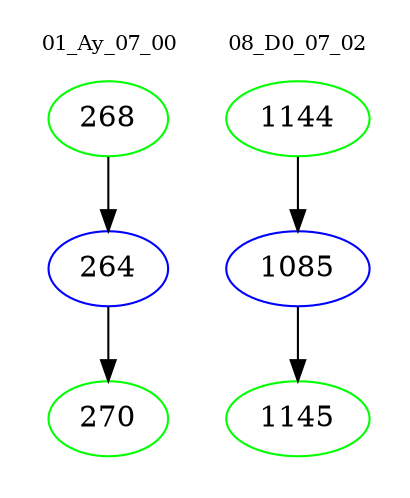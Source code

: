 digraph{
subgraph cluster_0 {
color = white
label = "01_Ay_07_00";
fontsize=10;
T0_268 [label="268", color="green"]
T0_268 -> T0_264 [color="black"]
T0_264 [label="264", color="blue"]
T0_264 -> T0_270 [color="black"]
T0_270 [label="270", color="green"]
}
subgraph cluster_1 {
color = white
label = "08_D0_07_02";
fontsize=10;
T1_1144 [label="1144", color="green"]
T1_1144 -> T1_1085 [color="black"]
T1_1085 [label="1085", color="blue"]
T1_1085 -> T1_1145 [color="black"]
T1_1145 [label="1145", color="green"]
}
}
